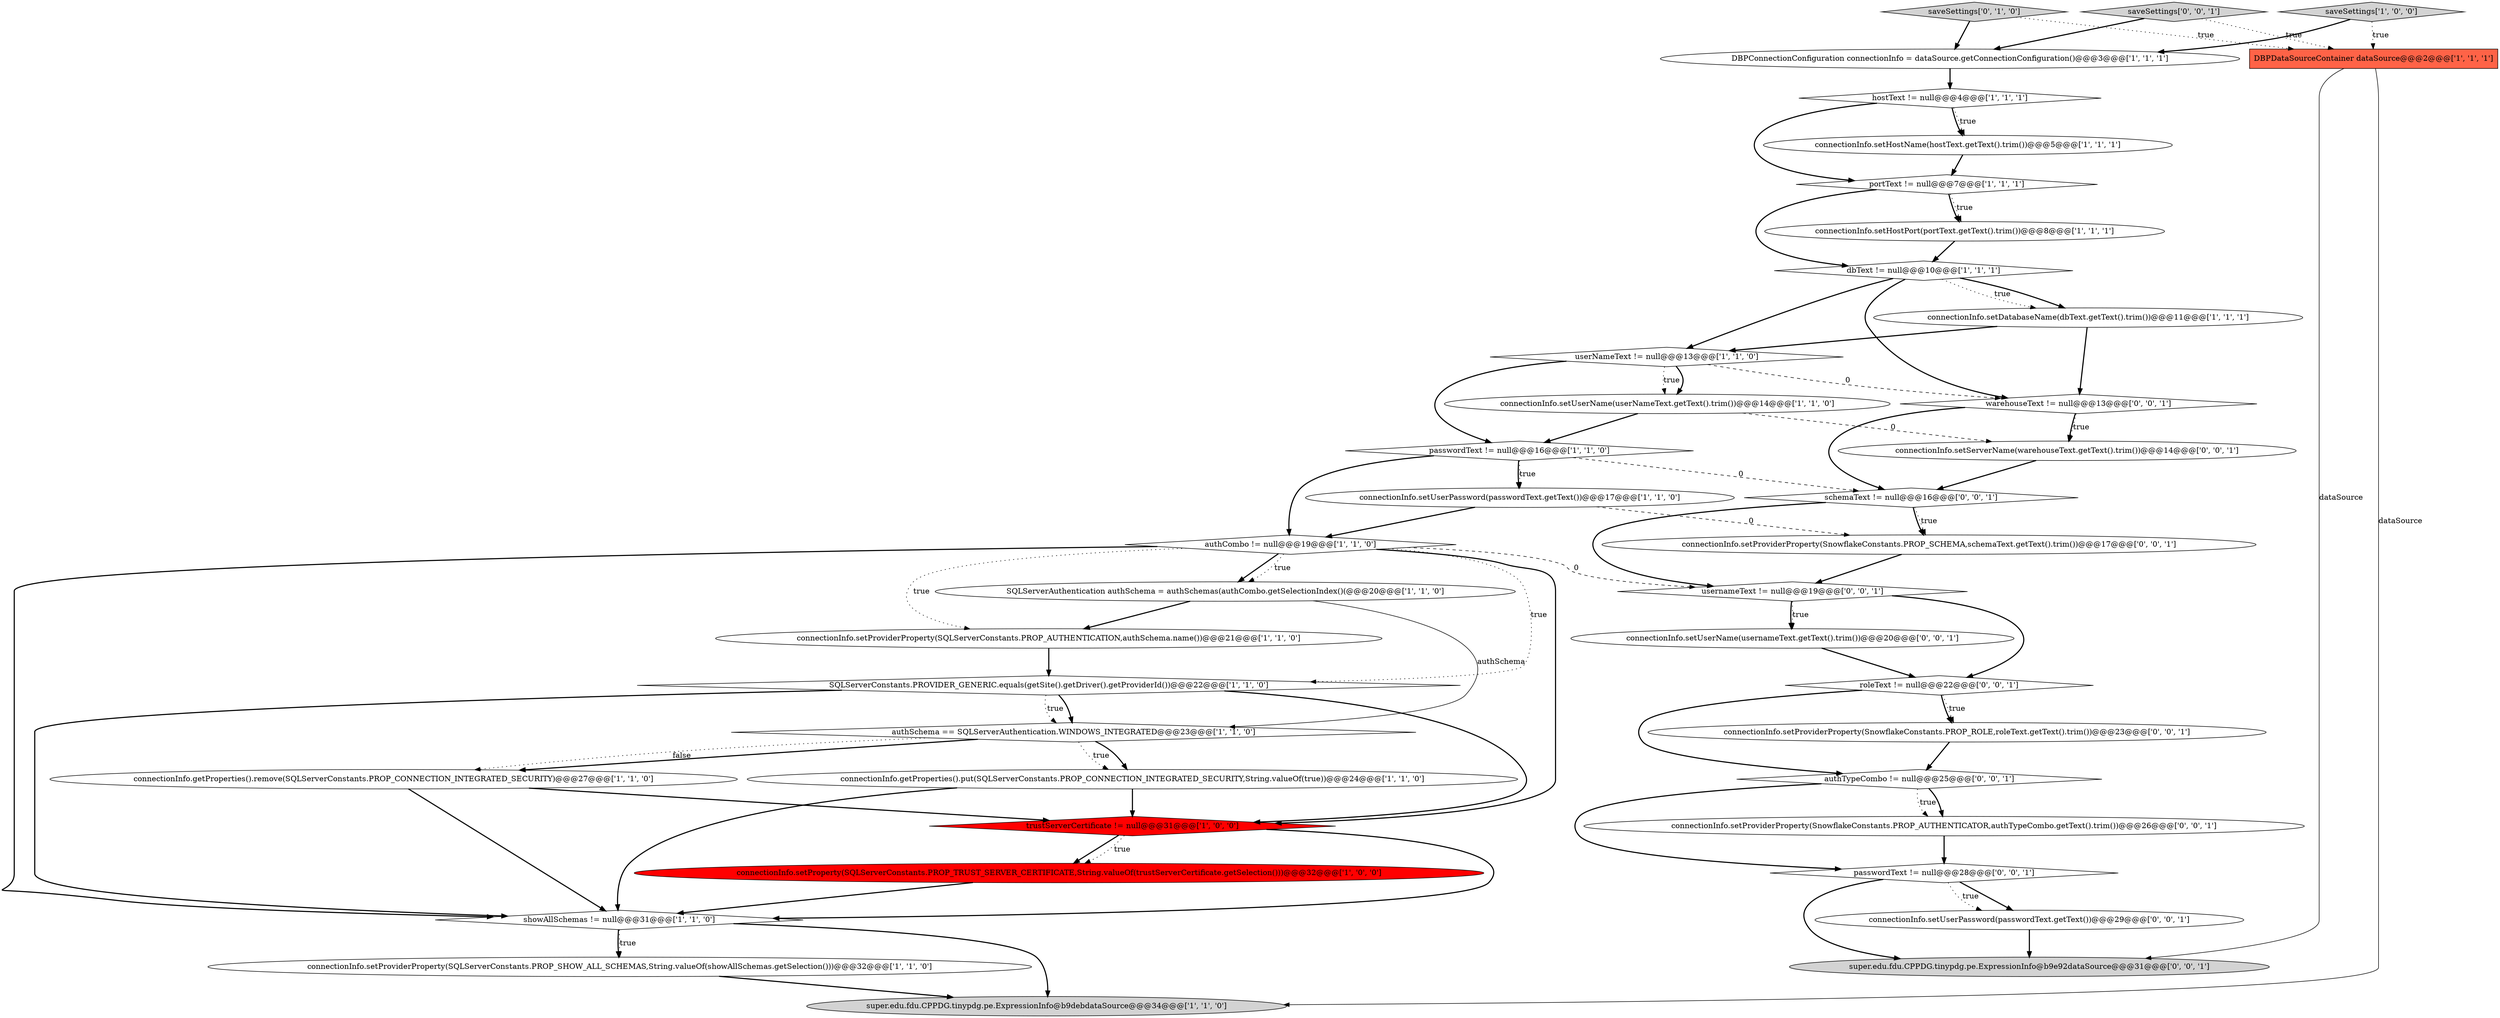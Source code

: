digraph {
13 [style = filled, label = "connectionInfo.setUserPassword(passwordText.getText())@@@17@@@['1', '1', '0']", fillcolor = white, shape = ellipse image = "AAA0AAABBB1BBB"];
7 [style = filled, label = "DBPDataSourceContainer dataSource@@@2@@@['1', '1', '1']", fillcolor = tomato, shape = box image = "AAA0AAABBB1BBB"];
21 [style = filled, label = "SQLServerAuthentication authSchema = authSchemas(authCombo.getSelectionIndex()(@@@20@@@['1', '1', '0']", fillcolor = white, shape = ellipse image = "AAA0AAABBB1BBB"];
22 [style = filled, label = "authSchema == SQLServerAuthentication.WINDOWS_INTEGRATED@@@23@@@['1', '1', '0']", fillcolor = white, shape = diamond image = "AAA0AAABBB1BBB"];
23 [style = filled, label = "DBPConnectionConfiguration connectionInfo = dataSource.getConnectionConfiguration()@@@3@@@['1', '1', '1']", fillcolor = white, shape = ellipse image = "AAA0AAABBB1BBB"];
2 [style = filled, label = "connectionInfo.setUserName(userNameText.getText().trim())@@@14@@@['1', '1', '0']", fillcolor = white, shape = ellipse image = "AAA0AAABBB1BBB"];
15 [style = filled, label = "portText != null@@@7@@@['1', '1', '1']", fillcolor = white, shape = diamond image = "AAA0AAABBB1BBB"];
25 [style = filled, label = "saveSettings['0', '1', '0']", fillcolor = lightgray, shape = diamond image = "AAA0AAABBB2BBB"];
14 [style = filled, label = "super.edu.fdu.CPPDG.tinypdg.pe.ExpressionInfo@b9debdataSource@@@34@@@['1', '1', '0']", fillcolor = lightgray, shape = ellipse image = "AAA0AAABBB1BBB"];
37 [style = filled, label = "passwordText != null@@@28@@@['0', '0', '1']", fillcolor = white, shape = diamond image = "AAA0AAABBB3BBB"];
29 [style = filled, label = "connectionInfo.setUserPassword(passwordText.getText())@@@29@@@['0', '0', '1']", fillcolor = white, shape = ellipse image = "AAA0AAABBB3BBB"];
35 [style = filled, label = "usernameText != null@@@19@@@['0', '0', '1']", fillcolor = white, shape = diamond image = "AAA0AAABBB3BBB"];
0 [style = filled, label = "connectionInfo.setProperty(SQLServerConstants.PROP_TRUST_SERVER_CERTIFICATE,String.valueOf(trustServerCertificate.getSelection()))@@@32@@@['1', '0', '0']", fillcolor = red, shape = ellipse image = "AAA1AAABBB1BBB"];
24 [style = filled, label = "userNameText != null@@@13@@@['1', '1', '0']", fillcolor = white, shape = diamond image = "AAA0AAABBB1BBB"];
34 [style = filled, label = "warehouseText != null@@@13@@@['0', '0', '1']", fillcolor = white, shape = diamond image = "AAA0AAABBB3BBB"];
5 [style = filled, label = "connectionInfo.setHostName(hostText.getText().trim())@@@5@@@['1', '1', '1']", fillcolor = white, shape = ellipse image = "AAA0AAABBB1BBB"];
17 [style = filled, label = "connectionInfo.setDatabaseName(dbText.getText().trim())@@@11@@@['1', '1', '1']", fillcolor = white, shape = ellipse image = "AAA0AAABBB1BBB"];
6 [style = filled, label = "connectionInfo.getProperties().put(SQLServerConstants.PROP_CONNECTION_INTEGRATED_SECURITY,String.valueOf(true))@@@24@@@['1', '1', '0']", fillcolor = white, shape = ellipse image = "AAA0AAABBB1BBB"];
16 [style = filled, label = "trustServerCertificate != null@@@31@@@['1', '0', '0']", fillcolor = red, shape = diamond image = "AAA1AAABBB1BBB"];
32 [style = filled, label = "super.edu.fdu.CPPDG.tinypdg.pe.ExpressionInfo@b9e92dataSource@@@31@@@['0', '0', '1']", fillcolor = lightgray, shape = ellipse image = "AAA0AAABBB3BBB"];
38 [style = filled, label = "connectionInfo.setServerName(warehouseText.getText().trim())@@@14@@@['0', '0', '1']", fillcolor = white, shape = ellipse image = "AAA0AAABBB3BBB"];
19 [style = filled, label = "connectionInfo.setHostPort(portText.getText().trim())@@@8@@@['1', '1', '1']", fillcolor = white, shape = ellipse image = "AAA0AAABBB1BBB"];
30 [style = filled, label = "roleText != null@@@22@@@['0', '0', '1']", fillcolor = white, shape = diamond image = "AAA0AAABBB3BBB"];
18 [style = filled, label = "connectionInfo.setProviderProperty(SQLServerConstants.PROP_AUTHENTICATION,authSchema.name())@@@21@@@['1', '1', '0']", fillcolor = white, shape = ellipse image = "AAA0AAABBB1BBB"];
4 [style = filled, label = "authCombo != null@@@19@@@['1', '1', '0']", fillcolor = white, shape = diamond image = "AAA0AAABBB1BBB"];
33 [style = filled, label = "connectionInfo.setProviderProperty(SnowflakeConstants.PROP_AUTHENTICATOR,authTypeCombo.getText().trim())@@@26@@@['0', '0', '1']", fillcolor = white, shape = ellipse image = "AAA0AAABBB3BBB"];
9 [style = filled, label = "SQLServerConstants.PROVIDER_GENERIC.equals(getSite().getDriver().getProviderId())@@@22@@@['1', '1', '0']", fillcolor = white, shape = diamond image = "AAA0AAABBB1BBB"];
31 [style = filled, label = "connectionInfo.setProviderProperty(SnowflakeConstants.PROP_ROLE,roleText.getText().trim())@@@23@@@['0', '0', '1']", fillcolor = white, shape = ellipse image = "AAA0AAABBB3BBB"];
36 [style = filled, label = "saveSettings['0', '0', '1']", fillcolor = lightgray, shape = diamond image = "AAA0AAABBB3BBB"];
20 [style = filled, label = "dbText != null@@@10@@@['1', '1', '1']", fillcolor = white, shape = diamond image = "AAA0AAABBB1BBB"];
1 [style = filled, label = "showAllSchemas != null@@@31@@@['1', '1', '0']", fillcolor = white, shape = diamond image = "AAA0AAABBB1BBB"];
10 [style = filled, label = "passwordText != null@@@16@@@['1', '1', '0']", fillcolor = white, shape = diamond image = "AAA0AAABBB1BBB"];
39 [style = filled, label = "connectionInfo.setUserName(usernameText.getText().trim())@@@20@@@['0', '0', '1']", fillcolor = white, shape = ellipse image = "AAA0AAABBB3BBB"];
27 [style = filled, label = "connectionInfo.setProviderProperty(SnowflakeConstants.PROP_SCHEMA,schemaText.getText().trim())@@@17@@@['0', '0', '1']", fillcolor = white, shape = ellipse image = "AAA0AAABBB3BBB"];
26 [style = filled, label = "schemaText != null@@@16@@@['0', '0', '1']", fillcolor = white, shape = diamond image = "AAA0AAABBB3BBB"];
11 [style = filled, label = "connectionInfo.setProviderProperty(SQLServerConstants.PROP_SHOW_ALL_SCHEMAS,String.valueOf(showAllSchemas.getSelection()))@@@32@@@['1', '1', '0']", fillcolor = white, shape = ellipse image = "AAA0AAABBB1BBB"];
8 [style = filled, label = "connectionInfo.getProperties().remove(SQLServerConstants.PROP_CONNECTION_INTEGRATED_SECURITY)@@@27@@@['1', '1', '0']", fillcolor = white, shape = ellipse image = "AAA0AAABBB1BBB"];
28 [style = filled, label = "authTypeCombo != null@@@25@@@['0', '0', '1']", fillcolor = white, shape = diamond image = "AAA0AAABBB3BBB"];
3 [style = filled, label = "saveSettings['1', '0', '0']", fillcolor = lightgray, shape = diamond image = "AAA0AAABBB1BBB"];
12 [style = filled, label = "hostText != null@@@4@@@['1', '1', '1']", fillcolor = white, shape = diamond image = "AAA0AAABBB1BBB"];
8->16 [style = bold, label=""];
4->18 [style = dotted, label="true"];
16->0 [style = bold, label=""];
12->5 [style = bold, label=""];
11->14 [style = bold, label=""];
21->22 [style = solid, label="authSchema"];
5->15 [style = bold, label=""];
21->18 [style = bold, label=""];
9->16 [style = bold, label=""];
22->8 [style = bold, label=""];
8->1 [style = bold, label=""];
30->28 [style = bold, label=""];
34->26 [style = bold, label=""];
15->20 [style = bold, label=""];
26->35 [style = bold, label=""];
37->32 [style = bold, label=""];
23->12 [style = bold, label=""];
38->26 [style = bold, label=""];
4->16 [style = bold, label=""];
24->10 [style = bold, label=""];
3->7 [style = dotted, label="true"];
28->37 [style = bold, label=""];
20->34 [style = bold, label=""];
19->20 [style = bold, label=""];
7->14 [style = solid, label="dataSource"];
4->21 [style = bold, label=""];
37->29 [style = bold, label=""];
1->11 [style = bold, label=""];
34->38 [style = dotted, label="true"];
26->27 [style = bold, label=""];
3->23 [style = bold, label=""];
17->34 [style = bold, label=""];
36->7 [style = dotted, label="true"];
29->32 [style = bold, label=""];
18->9 [style = bold, label=""];
31->28 [style = bold, label=""];
34->38 [style = bold, label=""];
9->1 [style = bold, label=""];
24->34 [style = dashed, label="0"];
22->8 [style = dotted, label="false"];
4->35 [style = dashed, label="0"];
22->6 [style = bold, label=""];
9->22 [style = bold, label=""];
7->32 [style = solid, label="dataSource"];
20->17 [style = dotted, label="true"];
26->27 [style = dotted, label="true"];
35->39 [style = bold, label=""];
15->19 [style = bold, label=""];
2->10 [style = bold, label=""];
27->35 [style = bold, label=""];
25->7 [style = dotted, label="true"];
4->21 [style = dotted, label="true"];
6->1 [style = bold, label=""];
13->27 [style = dashed, label="0"];
10->13 [style = dotted, label="true"];
10->13 [style = bold, label=""];
16->1 [style = bold, label=""];
30->31 [style = bold, label=""];
0->1 [style = bold, label=""];
4->1 [style = bold, label=""];
33->37 [style = bold, label=""];
9->22 [style = dotted, label="true"];
35->30 [style = bold, label=""];
30->31 [style = dotted, label="true"];
35->39 [style = dotted, label="true"];
20->17 [style = bold, label=""];
24->2 [style = bold, label=""];
25->23 [style = bold, label=""];
28->33 [style = dotted, label="true"];
1->11 [style = dotted, label="true"];
12->15 [style = bold, label=""];
37->29 [style = dotted, label="true"];
22->6 [style = dotted, label="true"];
2->38 [style = dashed, label="0"];
39->30 [style = bold, label=""];
17->24 [style = bold, label=""];
10->26 [style = dashed, label="0"];
28->33 [style = bold, label=""];
36->23 [style = bold, label=""];
16->0 [style = dotted, label="true"];
12->5 [style = dotted, label="true"];
6->16 [style = bold, label=""];
15->19 [style = dotted, label="true"];
10->4 [style = bold, label=""];
1->14 [style = bold, label=""];
24->2 [style = dotted, label="true"];
4->9 [style = dotted, label="true"];
20->24 [style = bold, label=""];
13->4 [style = bold, label=""];
}
